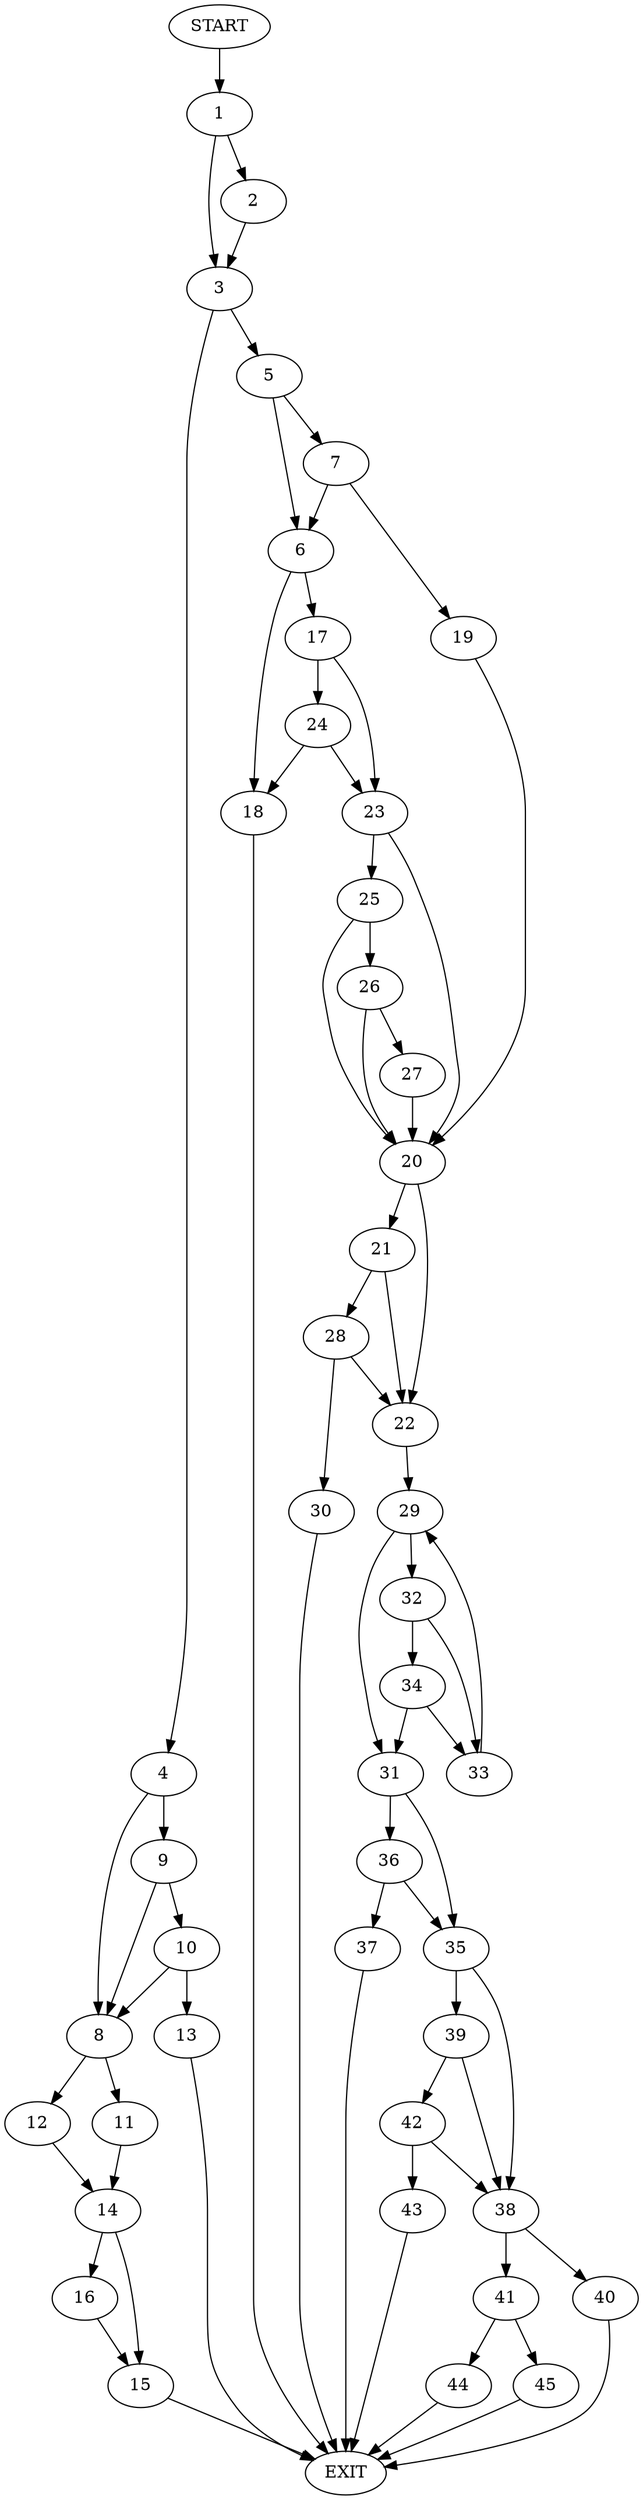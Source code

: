 digraph {
0 [label="START"]
46 [label="EXIT"]
0 -> 1
1 -> 2
1 -> 3
3 -> 4
3 -> 5
2 -> 3
5 -> 6
5 -> 7
4 -> 8
4 -> 9
9 -> 8
9 -> 10
8 -> 11
8 -> 12
10 -> 8
10 -> 13
13 -> 46
11 -> 14
12 -> 14
14 -> 15
14 -> 16
16 -> 15
15 -> 46
6 -> 17
6 -> 18
7 -> 6
7 -> 19
19 -> 20
20 -> 21
20 -> 22
18 -> 46
17 -> 23
17 -> 24
23 -> 25
23 -> 20
24 -> 18
24 -> 23
25 -> 20
25 -> 26
26 -> 20
26 -> 27
27 -> 20
21 -> 22
21 -> 28
22 -> 29
28 -> 30
28 -> 22
30 -> 46
29 -> 31
29 -> 32
32 -> 33
32 -> 34
31 -> 35
31 -> 36
34 -> 31
34 -> 33
33 -> 29
36 -> 35
36 -> 37
35 -> 38
35 -> 39
37 -> 46
38 -> 40
38 -> 41
39 -> 42
39 -> 38
42 -> 38
42 -> 43
43 -> 46
40 -> 46
41 -> 44
41 -> 45
44 -> 46
45 -> 46
}
